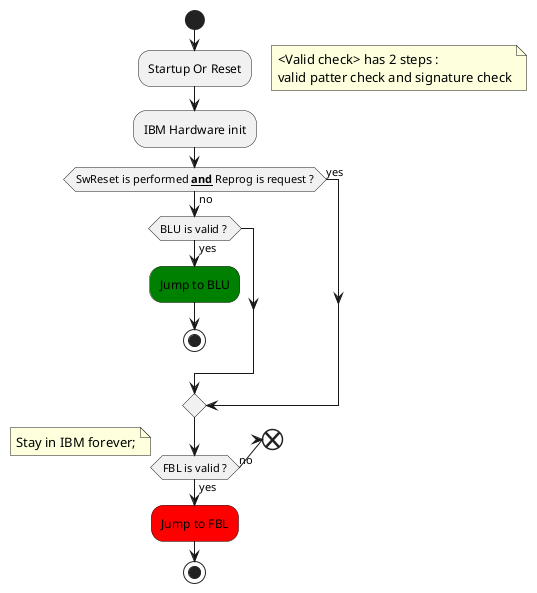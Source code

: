 
@startuml

start

:Startup Or Reset;
floating note right : <Valid check> has 2 steps : \nvalid patter check and signature check 

:IBM Hardware init;

if (SwReset is performed **__and__** Reprog is request ?) then (yes)

else (no)
    if(BLU is valid ? ) then (yes)
        #Green:Jump to BLU; 
        stop
    endif
endif

if (FBL is valid ?) then (yes)
    #Red:Jump to FBL;
    stop
else(no)
    note right: Stay in IBM forever;
    end
endif


@enduml
